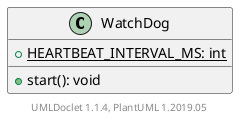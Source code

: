 @startuml

    class WatchDog [[WatchDog.html]] {
        {static} +HEARTBEAT_INTERVAL_MS: int
        +start(): void
    }


    center footer UMLDoclet 1.1.4, PlantUML 1.2019.05
@enduml
